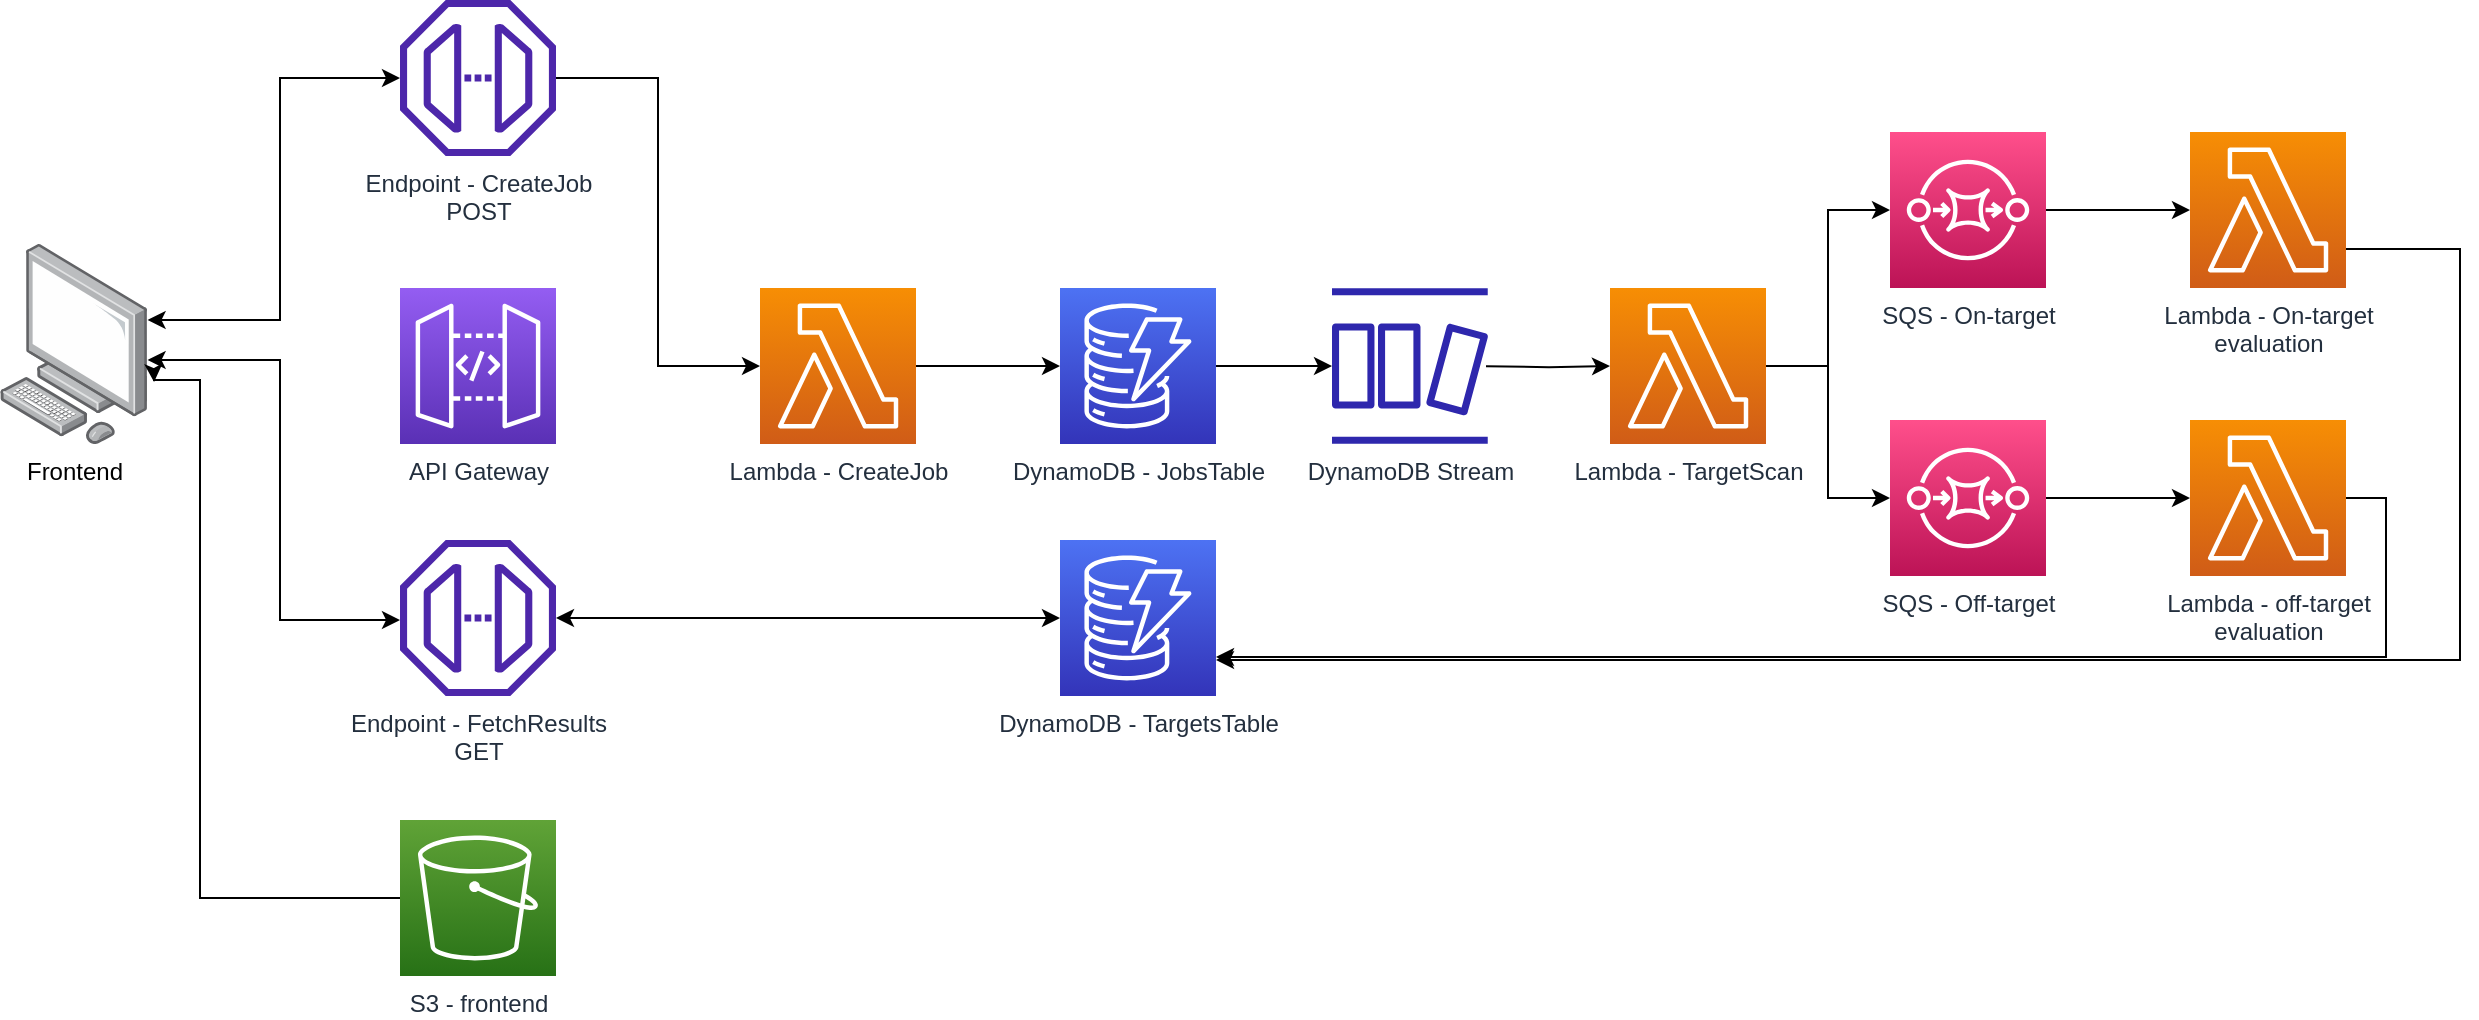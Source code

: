 <mxfile version="17.3.0" type="device"><diagram id="krAkyfecsawdt5dPigB_" name="Page-1"><mxGraphModel dx="2249" dy="752" grid="1" gridSize="10" guides="1" tooltips="1" connect="1" arrows="1" fold="1" page="1" pageScale="1" pageWidth="827" pageHeight="1169" math="0" shadow="0"><root><mxCell id="0"/><object label="Diagram" id="1"><mxCell style="" parent="0"/></object><mxCell id="lShEb0nan_wU-JWEXfXT-17" style="edgeStyle=orthogonalEdgeStyle;rounded=0;orthogonalLoop=1;jettySize=auto;html=1;entryX=0;entryY=0.5;entryDx=0;entryDy=0;entryPerimeter=0;" edge="1" parent="1" source="lShEb0nan_wU-JWEXfXT-1" target="lShEb0nan_wU-JWEXfXT-5"><mxGeometry relative="1" as="geometry"/></mxCell><mxCell id="lShEb0nan_wU-JWEXfXT-1" value="Lambda - CreateJob" style="sketch=0;points=[[0,0,0],[0.25,0,0],[0.5,0,0],[0.75,0,0],[1,0,0],[0,1,0],[0.25,1,0],[0.5,1,0],[0.75,1,0],[1,1,0],[0,0.25,0],[0,0.5,0],[0,0.75,0],[1,0.25,0],[1,0.5,0],[1,0.75,0]];outlineConnect=0;fontColor=#232F3E;gradientColor=#F78E04;gradientDirection=north;fillColor=#D05C17;strokeColor=#ffffff;dashed=0;verticalLabelPosition=bottom;verticalAlign=top;align=center;html=1;fontSize=12;fontStyle=0;aspect=fixed;shape=mxgraph.aws4.resourceIcon;resIcon=mxgraph.aws4.lambda;" vertex="1" parent="1"><mxGeometry x="140" y="304" width="78" height="78" as="geometry"/></mxCell><mxCell id="lShEb0nan_wU-JWEXfXT-2" value="&lt;div&gt;Lambda - On-target&lt;/div&gt;&lt;div&gt;evaluation&lt;br&gt;&lt;/div&gt;" style="sketch=0;points=[[0,0,0],[0.25,0,0],[0.5,0,0],[0.75,0,0],[1,0,0],[0,1,0],[0.25,1,0],[0.5,1,0],[0.75,1,0],[1,1,0],[0,0.25,0],[0,0.5,0],[0,0.75,0],[1,0.25,0],[1,0.5,0],[1,0.75,0]];outlineConnect=0;fontColor=#232F3E;gradientColor=#F78E04;gradientDirection=north;fillColor=#D05C17;strokeColor=#ffffff;dashed=0;verticalLabelPosition=bottom;verticalAlign=top;align=center;html=1;fontSize=12;fontStyle=0;aspect=fixed;shape=mxgraph.aws4.resourceIcon;resIcon=mxgraph.aws4.lambda;" vertex="1" parent="1"><mxGeometry x="855" y="226" width="78" height="78" as="geometry"/></mxCell><mxCell id="lShEb0nan_wU-JWEXfXT-3" value="&lt;div&gt;Lambda - off-target&lt;/div&gt;&lt;div&gt;evaluation&lt;br&gt;&lt;/div&gt;" style="sketch=0;points=[[0,0,0],[0.25,0,0],[0.5,0,0],[0.75,0,0],[1,0,0],[0,1,0],[0.25,1,0],[0.5,1,0],[0.75,1,0],[1,1,0],[0,0.25,0],[0,0.5,0],[0,0.75,0],[1,0.25,0],[1,0.5,0],[1,0.75,0]];outlineConnect=0;fontColor=#232F3E;gradientColor=#F78E04;gradientDirection=north;fillColor=#D05C17;strokeColor=#ffffff;dashed=0;verticalLabelPosition=bottom;verticalAlign=top;align=center;html=1;fontSize=12;fontStyle=0;aspect=fixed;shape=mxgraph.aws4.resourceIcon;resIcon=mxgraph.aws4.lambda;" vertex="1" parent="1"><mxGeometry x="855" y="370" width="78" height="78" as="geometry"/></mxCell><mxCell id="lShEb0nan_wU-JWEXfXT-4" value="DynamoDB - TargetsTable" style="sketch=0;points=[[0,0,0],[0.25,0,0],[0.5,0,0],[0.75,0,0],[1,0,0],[0,1,0],[0.25,1,0],[0.5,1,0],[0.75,1,0],[1,1,0],[0,0.25,0],[0,0.5,0],[0,0.75,0],[1,0.25,0],[1,0.5,0],[1,0.75,0]];outlineConnect=0;fontColor=#232F3E;gradientColor=#4D72F3;gradientDirection=north;fillColor=#3334B9;strokeColor=#ffffff;dashed=0;verticalLabelPosition=bottom;verticalAlign=top;align=center;html=1;fontSize=12;fontStyle=0;aspect=fixed;shape=mxgraph.aws4.resourceIcon;resIcon=mxgraph.aws4.dynamodb;" vertex="1" parent="1"><mxGeometry x="290" y="430" width="78" height="78" as="geometry"/></mxCell><mxCell id="lShEb0nan_wU-JWEXfXT-40" style="edgeStyle=orthogonalEdgeStyle;rounded=0;orthogonalLoop=1;jettySize=auto;html=1;exitX=1;exitY=0.5;exitDx=0;exitDy=0;exitPerimeter=0;startArrow=none;startFill=0;endArrow=classic;endFill=1;fillColor=#FFDAA3;" edge="1" parent="1" source="lShEb0nan_wU-JWEXfXT-5" target="lShEb0nan_wU-JWEXfXT-39"><mxGeometry relative="1" as="geometry"/></mxCell><mxCell id="lShEb0nan_wU-JWEXfXT-5" value="DynamoDB - JobsTable" style="sketch=0;points=[[0,0,0],[0.25,0,0],[0.5,0,0],[0.75,0,0],[1,0,0],[0,1,0],[0.25,1,0],[0.5,1,0],[0.75,1,0],[1,1,0],[0,0.25,0],[0,0.5,0],[0,0.75,0],[1,0.25,0],[1,0.5,0],[1,0.75,0]];outlineConnect=0;fontColor=#232F3E;gradientColor=#4D72F3;gradientDirection=north;fillColor=#3334B9;strokeColor=#ffffff;dashed=0;verticalLabelPosition=bottom;verticalAlign=top;align=center;html=1;fontSize=12;fontStyle=0;aspect=fixed;shape=mxgraph.aws4.resourceIcon;resIcon=mxgraph.aws4.dynamodb;" vertex="1" parent="1"><mxGeometry x="290" y="304" width="78" height="78" as="geometry"/></mxCell><mxCell id="lShEb0nan_wU-JWEXfXT-6" value="API Gateway" style="sketch=0;points=[[0,0,0],[0.25,0,0],[0.5,0,0],[0.75,0,0],[1,0,0],[0,1,0],[0.25,1,0],[0.5,1,0],[0.75,1,0],[1,1,0],[0,0.25,0],[0,0.5,0],[0,0.75,0],[1,0.25,0],[1,0.5,0],[1,0.75,0]];outlineConnect=0;fontColor=#232F3E;gradientColor=#945DF2;gradientDirection=north;fillColor=#5A30B5;strokeColor=#ffffff;dashed=0;verticalLabelPosition=bottom;verticalAlign=top;align=center;html=1;fontSize=12;fontStyle=0;aspect=fixed;shape=mxgraph.aws4.resourceIcon;resIcon=mxgraph.aws4.api_gateway;" vertex="1" parent="1"><mxGeometry x="-40" y="304" width="78" height="78" as="geometry"/></mxCell><mxCell id="lShEb0nan_wU-JWEXfXT-24" style="edgeStyle=orthogonalEdgeStyle;rounded=0;orthogonalLoop=1;jettySize=auto;html=1;exitX=1;exitY=0.5;exitDx=0;exitDy=0;exitPerimeter=0;entryX=0;entryY=0.5;entryDx=0;entryDy=0;entryPerimeter=0;" edge="1" parent="1" source="lShEb0nan_wU-JWEXfXT-8" target="lShEb0nan_wU-JWEXfXT-2"><mxGeometry relative="1" as="geometry"/></mxCell><mxCell id="lShEb0nan_wU-JWEXfXT-8" value="SQS - On-target" style="sketch=0;points=[[0,0,0],[0.25,0,0],[0.5,0,0],[0.75,0,0],[1,0,0],[0,1,0],[0.25,1,0],[0.5,1,0],[0.75,1,0],[1,1,0],[0,0.25,0],[0,0.5,0],[0,0.75,0],[1,0.25,0],[1,0.5,0],[1,0.75,0]];outlineConnect=0;fontColor=#232F3E;gradientColor=#FF4F8B;gradientDirection=north;fillColor=#BC1356;strokeColor=#ffffff;dashed=0;verticalLabelPosition=bottom;verticalAlign=top;align=center;html=1;fontSize=12;fontStyle=0;aspect=fixed;shape=mxgraph.aws4.resourceIcon;resIcon=mxgraph.aws4.sqs;" vertex="1" parent="1"><mxGeometry x="705" y="226" width="78" height="78" as="geometry"/></mxCell><mxCell id="lShEb0nan_wU-JWEXfXT-21" style="edgeStyle=orthogonalEdgeStyle;rounded=0;orthogonalLoop=1;jettySize=auto;html=1;exitX=1;exitY=0.5;exitDx=0;exitDy=0;exitPerimeter=0;entryX=0;entryY=0.5;entryDx=0;entryDy=0;entryPerimeter=0;" edge="1" parent="1" source="lShEb0nan_wU-JWEXfXT-9" target="lShEb0nan_wU-JWEXfXT-8"><mxGeometry relative="1" as="geometry"/></mxCell><mxCell id="lShEb0nan_wU-JWEXfXT-22" style="edgeStyle=orthogonalEdgeStyle;rounded=0;orthogonalLoop=1;jettySize=auto;html=1;exitX=1;exitY=0.5;exitDx=0;exitDy=0;exitPerimeter=0;entryX=0;entryY=0.5;entryDx=0;entryDy=0;entryPerimeter=0;" edge="1" parent="1" source="lShEb0nan_wU-JWEXfXT-9" target="lShEb0nan_wU-JWEXfXT-20"><mxGeometry relative="1" as="geometry"/></mxCell><mxCell id="lShEb0nan_wU-JWEXfXT-9" value="Lambda - TargetScan" style="sketch=0;points=[[0,0,0],[0.25,0,0],[0.5,0,0],[0.75,0,0],[1,0,0],[0,1,0],[0.25,1,0],[0.5,1,0],[0.75,1,0],[1,1,0],[0,0.25,0],[0,0.5,0],[0,0.75,0],[1,0.25,0],[1,0.5,0],[1,0.75,0]];outlineConnect=0;fontColor=#232F3E;gradientColor=#F78E04;gradientDirection=north;fillColor=#D05C17;strokeColor=#ffffff;dashed=0;verticalLabelPosition=bottom;verticalAlign=top;align=center;html=1;fontSize=12;fontStyle=0;aspect=fixed;shape=mxgraph.aws4.resourceIcon;resIcon=mxgraph.aws4.lambda;" vertex="1" parent="1"><mxGeometry x="565" y="304" width="78" height="78" as="geometry"/></mxCell><mxCell id="lShEb0nan_wU-JWEXfXT-16" style="edgeStyle=orthogonalEdgeStyle;rounded=0;orthogonalLoop=1;jettySize=auto;html=1;entryX=0;entryY=0.5;entryDx=0;entryDy=0;entryPerimeter=0;" edge="1" parent="1" source="lShEb0nan_wU-JWEXfXT-10" target="lShEb0nan_wU-JWEXfXT-1"><mxGeometry relative="1" as="geometry"/></mxCell><mxCell id="lShEb0nan_wU-JWEXfXT-10" value="&lt;div&gt;Endpoint - CreateJob&lt;/div&gt;&lt;div&gt;POST&lt;br&gt;&lt;/div&gt;" style="sketch=0;outlineConnect=0;fontColor=#232F3E;gradientColor=none;fillColor=#4D27AA;strokeColor=none;dashed=0;verticalLabelPosition=bottom;verticalAlign=top;align=center;html=1;fontSize=12;fontStyle=0;aspect=fixed;pointerEvents=1;shape=mxgraph.aws4.endpoint;" vertex="1" parent="1"><mxGeometry x="-40" y="160" width="78" height="78" as="geometry"/></mxCell><mxCell id="lShEb0nan_wU-JWEXfXT-25" style="edgeStyle=orthogonalEdgeStyle;rounded=0;orthogonalLoop=1;jettySize=auto;html=1;startArrow=classic;startFill=1;" edge="1" parent="1" source="lShEb0nan_wU-JWEXfXT-11" target="lShEb0nan_wU-JWEXfXT-4"><mxGeometry relative="1" as="geometry"/></mxCell><mxCell id="lShEb0nan_wU-JWEXfXT-11" value="&lt;div&gt;Endpoint - FetchResults&lt;/div&gt;&lt;div&gt;GET&lt;br&gt;&lt;/div&gt;" style="sketch=0;outlineConnect=0;fontColor=#232F3E;gradientColor=none;fillColor=#4D27AA;strokeColor=none;dashed=0;verticalLabelPosition=bottom;verticalAlign=top;align=center;html=1;fontSize=12;fontStyle=0;aspect=fixed;pointerEvents=1;shape=mxgraph.aws4.endpoint;" vertex="1" parent="1"><mxGeometry x="-40" y="430" width="78" height="78" as="geometry"/></mxCell><mxCell id="lShEb0nan_wU-JWEXfXT-14" style="edgeStyle=orthogonalEdgeStyle;rounded=0;orthogonalLoop=1;jettySize=auto;html=1;startArrow=classic;startFill=1;" edge="1" parent="1" source="lShEb0nan_wU-JWEXfXT-13" target="lShEb0nan_wU-JWEXfXT-10"><mxGeometry relative="1" as="geometry"><Array as="points"><mxPoint x="-100" y="320"/><mxPoint x="-100" y="199"/></Array></mxGeometry></mxCell><mxCell id="lShEb0nan_wU-JWEXfXT-15" style="edgeStyle=orthogonalEdgeStyle;rounded=0;orthogonalLoop=1;jettySize=auto;html=1;startArrow=classic;startFill=1;" edge="1" parent="1" source="lShEb0nan_wU-JWEXfXT-13" target="lShEb0nan_wU-JWEXfXT-11"><mxGeometry relative="1" as="geometry"><Array as="points"><mxPoint x="-100" y="340"/><mxPoint x="-100" y="470"/></Array></mxGeometry></mxCell><mxCell id="lShEb0nan_wU-JWEXfXT-13" value="Frontend" style="points=[];aspect=fixed;html=1;align=center;shadow=0;dashed=0;image;image=img/lib/allied_telesis/computer_and_terminals/Personal_Computer.svg;" vertex="1" parent="1"><mxGeometry x="-240" y="282" width="73.79" height="100" as="geometry"/></mxCell><mxCell id="lShEb0nan_wU-JWEXfXT-23" style="edgeStyle=orthogonalEdgeStyle;rounded=0;orthogonalLoop=1;jettySize=auto;html=1;exitX=1;exitY=0.5;exitDx=0;exitDy=0;exitPerimeter=0;entryX=0;entryY=0.5;entryDx=0;entryDy=0;entryPerimeter=0;" edge="1" parent="1" source="lShEb0nan_wU-JWEXfXT-20" target="lShEb0nan_wU-JWEXfXT-3"><mxGeometry relative="1" as="geometry"/></mxCell><mxCell id="lShEb0nan_wU-JWEXfXT-20" value="SQS - Off-target" style="sketch=0;points=[[0,0,0],[0.25,0,0],[0.5,0,0],[0.75,0,0],[1,0,0],[0,1,0],[0.25,1,0],[0.5,1,0],[0.75,1,0],[1,1,0],[0,0.25,0],[0,0.5,0],[0,0.75,0],[1,0.25,0],[1,0.5,0],[1,0.75,0]];outlineConnect=0;fontColor=#232F3E;gradientColor=#FF4F8B;gradientDirection=north;fillColor=#BC1356;strokeColor=#ffffff;dashed=0;verticalLabelPosition=bottom;verticalAlign=top;align=center;html=1;fontSize=12;fontStyle=0;aspect=fixed;shape=mxgraph.aws4.resourceIcon;resIcon=mxgraph.aws4.sqs;" vertex="1" parent="1"><mxGeometry x="705" y="370" width="78" height="78" as="geometry"/></mxCell><mxCell id="lShEb0nan_wU-JWEXfXT-42" style="edgeStyle=orthogonalEdgeStyle;rounded=0;orthogonalLoop=1;jettySize=auto;html=1;exitX=0;exitY=0.5;exitDx=0;exitDy=0;exitPerimeter=0;entryX=1.044;entryY=0.69;entryDx=0;entryDy=0;entryPerimeter=0;startArrow=none;startFill=0;endArrow=classic;endFill=1;fillColor=#FFDAA3;" edge="1" parent="1" source="lShEb0nan_wU-JWEXfXT-38" target="lShEb0nan_wU-JWEXfXT-13"><mxGeometry relative="1" as="geometry"><Array as="points"><mxPoint x="-140" y="609"/><mxPoint x="-140" y="350"/></Array></mxGeometry></mxCell><mxCell id="lShEb0nan_wU-JWEXfXT-38" value="&lt;div&gt;S3 - frontend&lt;br&gt;&lt;/div&gt;" style="sketch=0;points=[[0,0,0],[0.25,0,0],[0.5,0,0],[0.75,0,0],[1,0,0],[0,1,0],[0.25,1,0],[0.5,1,0],[0.75,1,0],[1,1,0],[0,0.25,0],[0,0.5,0],[0,0.75,0],[1,0.25,0],[1,0.5,0],[1,0.75,0]];outlineConnect=0;fontColor=#232F3E;gradientColor=#60A337;gradientDirection=north;fillColor=#277116;strokeColor=#ffffff;dashed=0;verticalLabelPosition=bottom;verticalAlign=top;align=center;html=1;fontSize=12;fontStyle=0;aspect=fixed;shape=mxgraph.aws4.resourceIcon;resIcon=mxgraph.aws4.s3;" vertex="1" parent="1"><mxGeometry x="-40" y="570" width="78" height="78" as="geometry"/></mxCell><mxCell id="lShEb0nan_wU-JWEXfXT-41" style="edgeStyle=orthogonalEdgeStyle;rounded=0;orthogonalLoop=1;jettySize=auto;html=1;entryX=0;entryY=0.5;entryDx=0;entryDy=0;entryPerimeter=0;startArrow=none;startFill=0;endArrow=classic;endFill=1;fillColor=#FFDAA3;" edge="1" parent="1" target="lShEb0nan_wU-JWEXfXT-9"><mxGeometry relative="1" as="geometry"><mxPoint x="503" y="343.1" as="sourcePoint"/></mxGeometry></mxCell><mxCell id="lShEb0nan_wU-JWEXfXT-39" value="DynamoDB Stream" style="sketch=0;outlineConnect=0;fontColor=#232F3E;gradientColor=none;fillColor=#2E27AD;strokeColor=none;dashed=0;verticalLabelPosition=bottom;verticalAlign=top;align=center;html=1;fontSize=12;fontStyle=0;aspect=fixed;pointerEvents=1;shape=mxgraph.aws4.dynamodb_stream;" vertex="1" parent="1"><mxGeometry x="426" y="304" width="78" height="78" as="geometry"/></mxCell><object label="Annotations" id="lShEb0nan_wU-JWEXfXT-28"><mxCell parent="0"/></object><mxCell id="lShEb0nan_wU-JWEXfXT-45" style="edgeStyle=orthogonalEdgeStyle;rounded=0;orthogonalLoop=1;jettySize=auto;html=1;exitX=1;exitY=0.75;exitDx=0;exitDy=0;exitPerimeter=0;fontFamily=Georgia;fontSize=14;startArrow=none;startFill=0;endArrow=classic;endFill=1;fillColor=#FFDAA3;" edge="1" parent="lShEb0nan_wU-JWEXfXT-28" source="lShEb0nan_wU-JWEXfXT-2"><mxGeometry relative="1" as="geometry"><mxPoint x="368" y="490" as="targetPoint"/><Array as="points"><mxPoint x="990" y="285"/><mxPoint x="990" y="490"/><mxPoint x="368" y="490"/></Array></mxGeometry></mxCell><mxCell id="lShEb0nan_wU-JWEXfXT-47" style="edgeStyle=orthogonalEdgeStyle;rounded=0;orthogonalLoop=1;jettySize=auto;html=1;exitX=1;exitY=0.5;exitDx=0;exitDy=0;exitPerimeter=0;entryX=1;entryY=0.75;entryDx=0;entryDy=0;entryPerimeter=0;fontFamily=Georgia;fontSize=14;startArrow=none;startFill=0;endArrow=classic;endFill=1;fillColor=#FFDAA3;" edge="1" parent="lShEb0nan_wU-JWEXfXT-28" source="lShEb0nan_wU-JWEXfXT-3" target="lShEb0nan_wU-JWEXfXT-4"><mxGeometry relative="1" as="geometry"/></mxCell></root></mxGraphModel></diagram></mxfile>